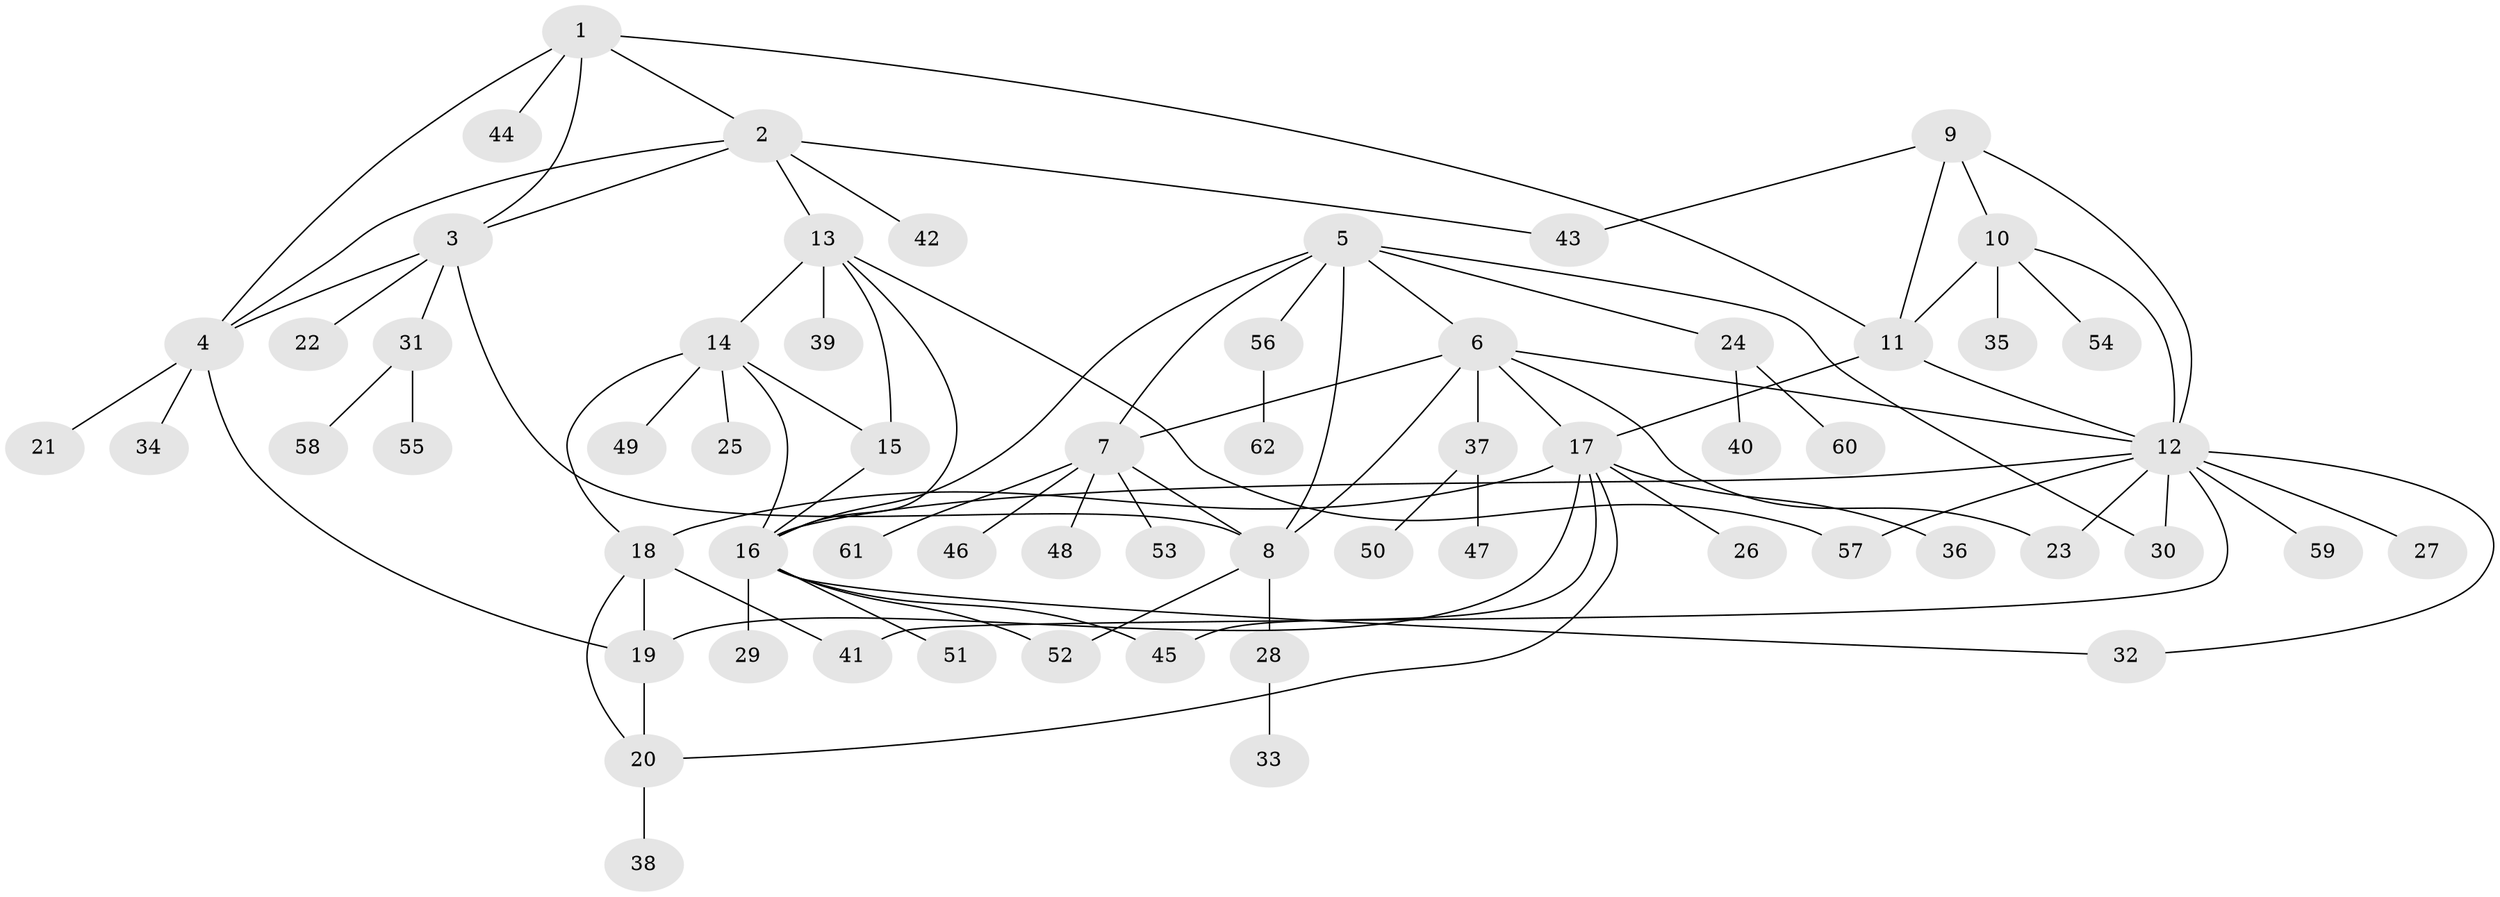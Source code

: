 // original degree distribution, {6: 0.034482758620689655, 7: 0.08045977011494253, 8: 0.022988505747126436, 5: 0.04597701149425287, 13: 0.011494252873563218, 3: 0.05747126436781609, 11: 0.011494252873563218, 9: 0.011494252873563218, 1: 0.5632183908045977, 2: 0.14942528735632185, 4: 0.011494252873563218}
// Generated by graph-tools (version 1.1) at 2025/52/03/04/25 22:52:21]
// undirected, 62 vertices, 90 edges
graph export_dot {
  node [color=gray90,style=filled];
  1;
  2;
  3;
  4;
  5;
  6;
  7;
  8;
  9;
  10;
  11;
  12;
  13;
  14;
  15;
  16;
  17;
  18;
  19;
  20;
  21;
  22;
  23;
  24;
  25;
  26;
  27;
  28;
  29;
  30;
  31;
  32;
  33;
  34;
  35;
  36;
  37;
  38;
  39;
  40;
  41;
  42;
  43;
  44;
  45;
  46;
  47;
  48;
  49;
  50;
  51;
  52;
  53;
  54;
  55;
  56;
  57;
  58;
  59;
  60;
  61;
  62;
  1 -- 2 [weight=1.0];
  1 -- 3 [weight=1.0];
  1 -- 4 [weight=1.0];
  1 -- 11 [weight=1.0];
  1 -- 44 [weight=1.0];
  2 -- 3 [weight=1.0];
  2 -- 4 [weight=1.0];
  2 -- 13 [weight=1.0];
  2 -- 42 [weight=1.0];
  2 -- 43 [weight=1.0];
  3 -- 4 [weight=1.0];
  3 -- 8 [weight=1.0];
  3 -- 22 [weight=1.0];
  3 -- 31 [weight=1.0];
  4 -- 19 [weight=1.0];
  4 -- 21 [weight=1.0];
  4 -- 34 [weight=1.0];
  5 -- 6 [weight=1.0];
  5 -- 7 [weight=1.0];
  5 -- 8 [weight=1.0];
  5 -- 16 [weight=1.0];
  5 -- 24 [weight=1.0];
  5 -- 30 [weight=1.0];
  5 -- 56 [weight=1.0];
  6 -- 7 [weight=1.0];
  6 -- 8 [weight=1.0];
  6 -- 12 [weight=1.0];
  6 -- 17 [weight=1.0];
  6 -- 23 [weight=1.0];
  6 -- 37 [weight=1.0];
  7 -- 8 [weight=1.0];
  7 -- 46 [weight=1.0];
  7 -- 48 [weight=1.0];
  7 -- 53 [weight=1.0];
  7 -- 61 [weight=1.0];
  8 -- 28 [weight=1.0];
  8 -- 52 [weight=1.0];
  9 -- 10 [weight=1.0];
  9 -- 11 [weight=1.0];
  9 -- 12 [weight=1.0];
  9 -- 43 [weight=1.0];
  10 -- 11 [weight=1.0];
  10 -- 12 [weight=1.0];
  10 -- 35 [weight=1.0];
  10 -- 54 [weight=1.0];
  11 -- 12 [weight=1.0];
  11 -- 17 [weight=1.0];
  12 -- 16 [weight=1.0];
  12 -- 23 [weight=1.0];
  12 -- 27 [weight=1.0];
  12 -- 30 [weight=1.0];
  12 -- 32 [weight=1.0];
  12 -- 41 [weight=1.0];
  12 -- 57 [weight=1.0];
  12 -- 59 [weight=1.0];
  13 -- 14 [weight=1.0];
  13 -- 15 [weight=1.0];
  13 -- 16 [weight=1.0];
  13 -- 39 [weight=1.0];
  13 -- 57 [weight=1.0];
  14 -- 15 [weight=1.0];
  14 -- 16 [weight=1.0];
  14 -- 18 [weight=1.0];
  14 -- 25 [weight=1.0];
  14 -- 49 [weight=1.0];
  15 -- 16 [weight=1.0];
  16 -- 29 [weight=1.0];
  16 -- 32 [weight=1.0];
  16 -- 45 [weight=1.0];
  16 -- 51 [weight=1.0];
  16 -- 52 [weight=1.0];
  17 -- 18 [weight=1.0];
  17 -- 19 [weight=1.0];
  17 -- 20 [weight=1.0];
  17 -- 26 [weight=1.0];
  17 -- 36 [weight=1.0];
  17 -- 45 [weight=1.0];
  18 -- 19 [weight=1.0];
  18 -- 20 [weight=1.0];
  18 -- 41 [weight=1.0];
  19 -- 20 [weight=1.0];
  20 -- 38 [weight=1.0];
  24 -- 40 [weight=1.0];
  24 -- 60 [weight=1.0];
  28 -- 33 [weight=1.0];
  31 -- 55 [weight=1.0];
  31 -- 58 [weight=1.0];
  37 -- 47 [weight=1.0];
  37 -- 50 [weight=1.0];
  56 -- 62 [weight=1.0];
}
